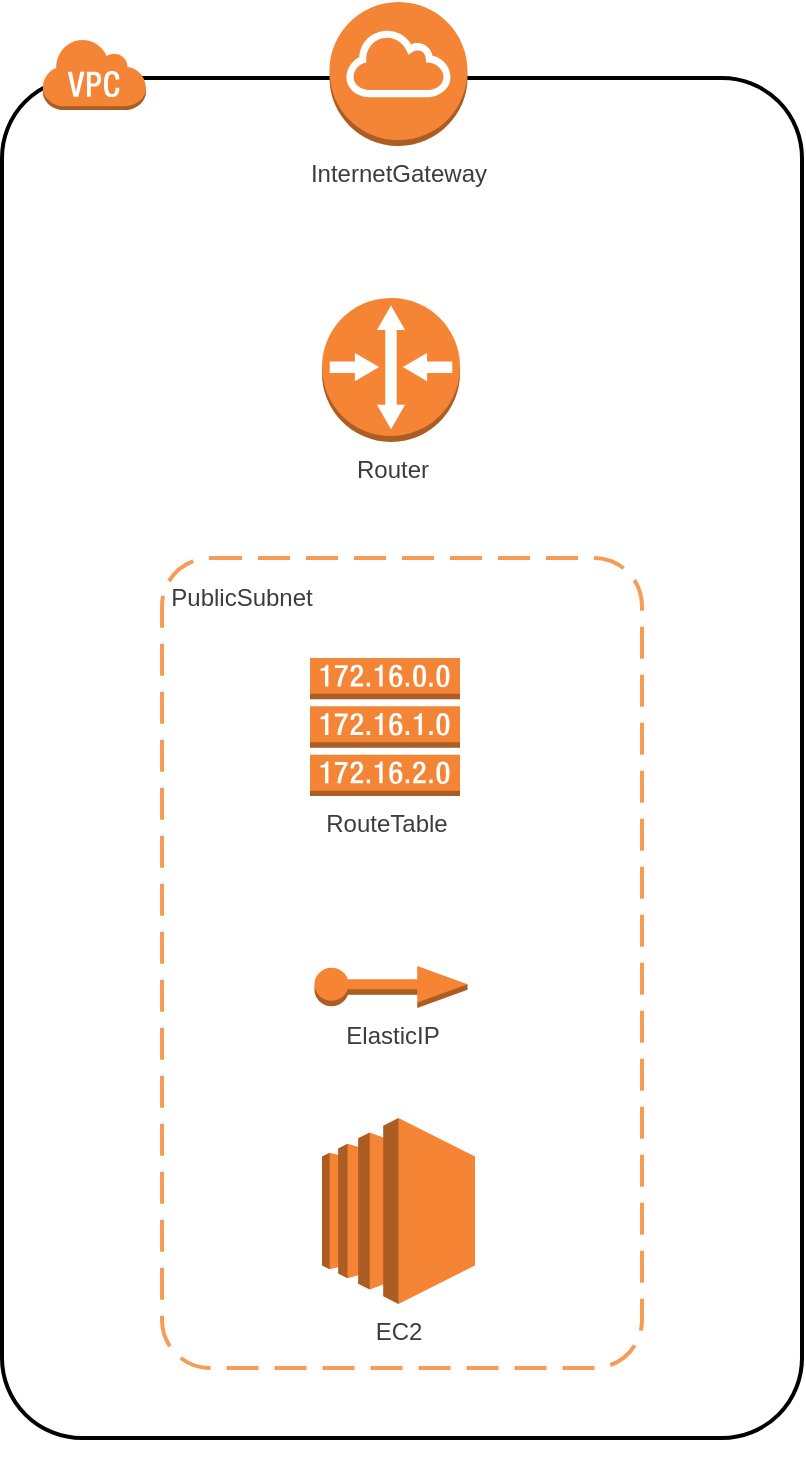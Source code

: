 <mxfile version="14.2.4" type="embed">
    <diagram id="YCDBZ_hXsJyykwboI9gk" name="ページ1">
        <mxGraphModel dx="-496" dy="739" grid="1" gridSize="10" guides="1" tooltips="1" connect="1" arrows="1" fold="1" page="1" pageScale="1" pageWidth="1169" pageHeight="827" math="0" shadow="0">
            <root>
                <mxCell id="0"/>
                <mxCell id="1" parent="0"/>
                <mxCell id="22" value="" style="group;" vertex="1" connectable="0" parent="1">
                    <mxGeometry x="1560" y="40" width="400" height="728" as="geometry"/>
                </mxCell>
                <mxCell id="2" value="" style="rounded=1;arcSize=10;dashed=0;fillColor=none;gradientColor=none;strokeWidth=2;fontColor=#3D3D3D;" vertex="1" parent="22">
                    <mxGeometry y="38" width="400" height="680" as="geometry"/>
                </mxCell>
                <mxCell id="3" value="" style="dashed=0;html=1;shape=mxgraph.aws3.virtual_private_cloud;fillColor=#F58536;gradientColor=none;dashed=0;" vertex="1" parent="22">
                    <mxGeometry x="20" y="18" width="52" height="36" as="geometry"/>
                </mxCell>
                <mxCell id="6" value="" style="rounded=1;arcSize=10;dashed=1;strokeColor=#F59D56;fillColor=none;gradientColor=none;dashPattern=8 4;strokeWidth=2;" vertex="1" parent="22">
                    <mxGeometry x="80" y="278" width="240" height="405" as="geometry"/>
                </mxCell>
                <mxCell id="7" value="InternetGateway" style="outlineConnect=0;dashed=0;verticalLabelPosition=bottom;verticalAlign=top;align=center;html=1;shape=mxgraph.aws3.internet_gateway;fillColor=#F58536;gradientColor=none;fontColor=#3D3D3D;" vertex="1" parent="22">
                    <mxGeometry x="163.75" width="69" height="72" as="geometry"/>
                </mxCell>
                <mxCell id="9" value="RouteTable" style="outlineConnect=0;dashed=0;verticalLabelPosition=bottom;verticalAlign=top;align=center;html=1;shape=mxgraph.aws3.route_table;fillColor=#F58536;gradientColor=none;fontColor=#3D3D3D;" vertex="1" parent="22">
                    <mxGeometry x="154" y="328" width="75" height="69" as="geometry"/>
                </mxCell>
                <mxCell id="10" value="EC2" style="outlineConnect=0;dashed=0;verticalLabelPosition=bottom;verticalAlign=top;align=center;html=1;shape=mxgraph.aws3.ec2;fillColor=#F58534;gradientColor=none;fontColor=#3D3D3D;" vertex="1" parent="22">
                    <mxGeometry x="160" y="558" width="76.5" height="93" as="geometry"/>
                </mxCell>
                <mxCell id="11" value="ElasticIP&lt;br&gt;" style="outlineConnect=0;dashed=0;verticalLabelPosition=bottom;verticalAlign=top;align=center;html=1;shape=mxgraph.aws3.elastic_ip;fillColor=#F58534;gradientColor=none;fontColor=#3D3D3D;" vertex="1" parent="22">
                    <mxGeometry x="156.25" y="482" width="76.5" height="21" as="geometry"/>
                </mxCell>
                <mxCell id="20" value="PublicSubnet" style="text;html=1;strokeColor=none;fillColor=none;align=center;verticalAlign=middle;whiteSpace=wrap;rounded=0;fontColor=#3D3D3D;" vertex="1" parent="22">
                    <mxGeometry x="100" y="288" width="40" height="20" as="geometry"/>
                </mxCell>
                <mxCell id="21" value="Router" style="outlineConnect=0;dashed=0;verticalLabelPosition=bottom;verticalAlign=top;align=center;html=1;shape=mxgraph.aws3.router;fillColor=#F58534;gradientColor=none;fontColor=#3D3D3D;" vertex="1" parent="22">
                    <mxGeometry x="160" y="148" width="69" height="72" as="geometry"/>
                </mxCell>
            </root>
        </mxGraphModel>
    </diagram>
</mxfile>